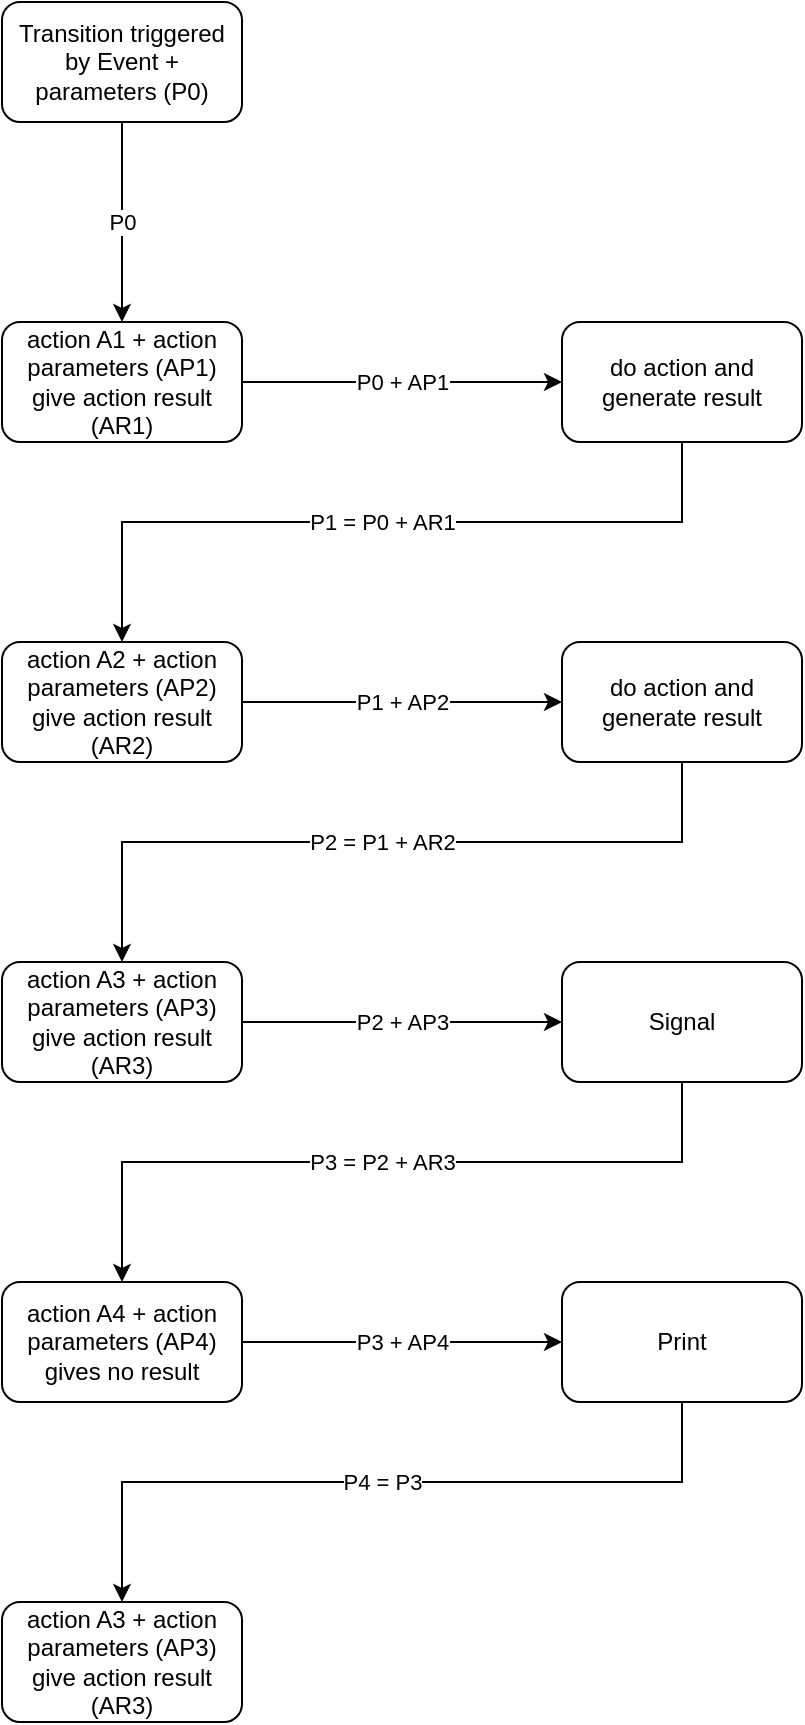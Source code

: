 <mxfile version="24.2.5" type="device">
  <diagram name="Page-1" id="7tJ_GrAQWosIKB4zd9FW">
    <mxGraphModel dx="714" dy="999" grid="1" gridSize="10" guides="1" tooltips="1" connect="1" arrows="1" fold="1" page="1" pageScale="1" pageWidth="827" pageHeight="1169" math="0" shadow="0">
      <root>
        <mxCell id="0" />
        <mxCell id="1" parent="0" />
        <mxCell id="0FtLSjD_25oI0xcZm2T4-5" value="P1 = P0 + AR1" style="edgeStyle=orthogonalEdgeStyle;rounded=0;orthogonalLoop=1;jettySize=auto;html=1;" parent="1" source="0FtLSjD_25oI0xcZm2T4-8" target="0FtLSjD_25oI0xcZm2T4-4" edge="1">
          <mxGeometry relative="1" as="geometry">
            <Array as="points">
              <mxPoint x="500" y="540" />
              <mxPoint x="220" y="540" />
            </Array>
          </mxGeometry>
        </mxCell>
        <mxCell id="0FtLSjD_25oI0xcZm2T4-9" value="P0 + AP1" style="edgeStyle=orthogonalEdgeStyle;rounded=0;orthogonalLoop=1;jettySize=auto;html=1;entryX=0;entryY=0.5;entryDx=0;entryDy=0;" parent="1" source="0FtLSjD_25oI0xcZm2T4-1" target="0FtLSjD_25oI0xcZm2T4-8" edge="1">
          <mxGeometry relative="1" as="geometry" />
        </mxCell>
        <mxCell id="0FtLSjD_25oI0xcZm2T4-1" value="action A1 + action parameters (AP1) give action result (AR1)" style="rounded=1;whiteSpace=wrap;html=1;" parent="1" vertex="1">
          <mxGeometry x="160" y="440" width="120" height="60" as="geometry" />
        </mxCell>
        <mxCell id="0FtLSjD_25oI0xcZm2T4-3" value="P0" style="edgeStyle=orthogonalEdgeStyle;rounded=0;orthogonalLoop=1;jettySize=auto;html=1;" parent="1" source="0FtLSjD_25oI0xcZm2T4-2" target="0FtLSjD_25oI0xcZm2T4-1" edge="1">
          <mxGeometry relative="1" as="geometry" />
        </mxCell>
        <mxCell id="0FtLSjD_25oI0xcZm2T4-2" value="Transition triggered by Event + parameters (P0)" style="rounded=1;whiteSpace=wrap;html=1;" parent="1" vertex="1">
          <mxGeometry x="160" y="280" width="120" height="60" as="geometry" />
        </mxCell>
        <mxCell id="0FtLSjD_25oI0xcZm2T4-7" value="P2 = P1 + AR2" style="edgeStyle=orthogonalEdgeStyle;rounded=0;orthogonalLoop=1;jettySize=auto;html=1;" parent="1" source="0FtLSjD_25oI0xcZm2T4-10" target="0FtLSjD_25oI0xcZm2T4-6" edge="1">
          <mxGeometry relative="1" as="geometry">
            <Array as="points">
              <mxPoint x="500" y="700" />
              <mxPoint x="220" y="700" />
            </Array>
          </mxGeometry>
        </mxCell>
        <mxCell id="0FtLSjD_25oI0xcZm2T4-11" value="P1 + AP2" style="edgeStyle=orthogonalEdgeStyle;rounded=0;orthogonalLoop=1;jettySize=auto;html=1;" parent="1" source="0FtLSjD_25oI0xcZm2T4-4" target="0FtLSjD_25oI0xcZm2T4-10" edge="1">
          <mxGeometry relative="1" as="geometry" />
        </mxCell>
        <mxCell id="0FtLSjD_25oI0xcZm2T4-4" value="action A2 + action parameters (AP2) give action result (AR2)" style="rounded=1;whiteSpace=wrap;html=1;" parent="1" vertex="1">
          <mxGeometry x="160" y="600" width="120" height="60" as="geometry" />
        </mxCell>
        <mxCell id="0FtLSjD_25oI0xcZm2T4-14" value="P2 + AP3" style="edgeStyle=orthogonalEdgeStyle;rounded=0;orthogonalLoop=1;jettySize=auto;html=1;" parent="1" source="0FtLSjD_25oI0xcZm2T4-6" target="0FtLSjD_25oI0xcZm2T4-13" edge="1">
          <mxGeometry relative="1" as="geometry" />
        </mxCell>
        <mxCell id="0FtLSjD_25oI0xcZm2T4-6" value="action A3 + action parameters (AP3) give action result (AR3)" style="rounded=1;whiteSpace=wrap;html=1;" parent="1" vertex="1">
          <mxGeometry x="160" y="760" width="120" height="60" as="geometry" />
        </mxCell>
        <mxCell id="0FtLSjD_25oI0xcZm2T4-8" value="do action and generate result" style="rounded=1;whiteSpace=wrap;html=1;" parent="1" vertex="1">
          <mxGeometry x="440" y="440" width="120" height="60" as="geometry" />
        </mxCell>
        <mxCell id="0FtLSjD_25oI0xcZm2T4-10" value="do action and generate result" style="rounded=1;whiteSpace=wrap;html=1;strokeColor=default;align=center;verticalAlign=middle;fontFamily=Helvetica;fontSize=12;fontColor=default;fillColor=default;" parent="1" vertex="1">
          <mxGeometry x="440" y="600" width="120" height="60" as="geometry" />
        </mxCell>
        <mxCell id="0FtLSjD_25oI0xcZm2T4-16" value="P3 = P2 + AR3" style="edgeStyle=orthogonalEdgeStyle;rounded=0;orthogonalLoop=1;jettySize=auto;html=1;" parent="1" source="0FtLSjD_25oI0xcZm2T4-13" target="0FtLSjD_25oI0xcZm2T4-15" edge="1">
          <mxGeometry relative="1" as="geometry">
            <Array as="points">
              <mxPoint x="500" y="860" />
              <mxPoint x="220" y="860" />
            </Array>
          </mxGeometry>
        </mxCell>
        <mxCell id="0FtLSjD_25oI0xcZm2T4-13" value="Signal" style="rounded=1;whiteSpace=wrap;html=1;strokeColor=default;align=center;verticalAlign=middle;fontFamily=Helvetica;fontSize=12;fontColor=default;fillColor=default;" parent="1" vertex="1">
          <mxGeometry x="440" y="760" width="120" height="60" as="geometry" />
        </mxCell>
        <mxCell id="0FtLSjD_25oI0xcZm2T4-18" value="P3 + AP4" style="edgeStyle=orthogonalEdgeStyle;rounded=0;orthogonalLoop=1;jettySize=auto;html=1;entryX=0;entryY=0.5;entryDx=0;entryDy=0;" parent="1" source="0FtLSjD_25oI0xcZm2T4-15" target="0FtLSjD_25oI0xcZm2T4-17" edge="1">
          <mxGeometry relative="1" as="geometry" />
        </mxCell>
        <mxCell id="0FtLSjD_25oI0xcZm2T4-15" value="action A4 + action parameters (AP4) gives no result" style="rounded=1;whiteSpace=wrap;html=1;" parent="1" vertex="1">
          <mxGeometry x="160" y="920" width="120" height="60" as="geometry" />
        </mxCell>
        <mxCell id="0FtLSjD_25oI0xcZm2T4-20" value="P4 = P3" style="edgeStyle=orthogonalEdgeStyle;rounded=0;orthogonalLoop=1;jettySize=auto;html=1;" parent="1" source="0FtLSjD_25oI0xcZm2T4-17" target="0FtLSjD_25oI0xcZm2T4-19" edge="1">
          <mxGeometry relative="1" as="geometry">
            <Array as="points">
              <mxPoint x="500" y="1020" />
              <mxPoint x="220" y="1020" />
            </Array>
          </mxGeometry>
        </mxCell>
        <mxCell id="0FtLSjD_25oI0xcZm2T4-17" value="Print" style="rounded=1;whiteSpace=wrap;html=1;" parent="1" vertex="1">
          <mxGeometry x="440" y="920" width="120" height="60" as="geometry" />
        </mxCell>
        <mxCell id="0FtLSjD_25oI0xcZm2T4-19" value="action A3 + action parameters (AP3) give action result (AR3)" style="rounded=1;whiteSpace=wrap;html=1;" parent="1" vertex="1">
          <mxGeometry x="160" y="1080" width="120" height="60" as="geometry" />
        </mxCell>
      </root>
    </mxGraphModel>
  </diagram>
</mxfile>
